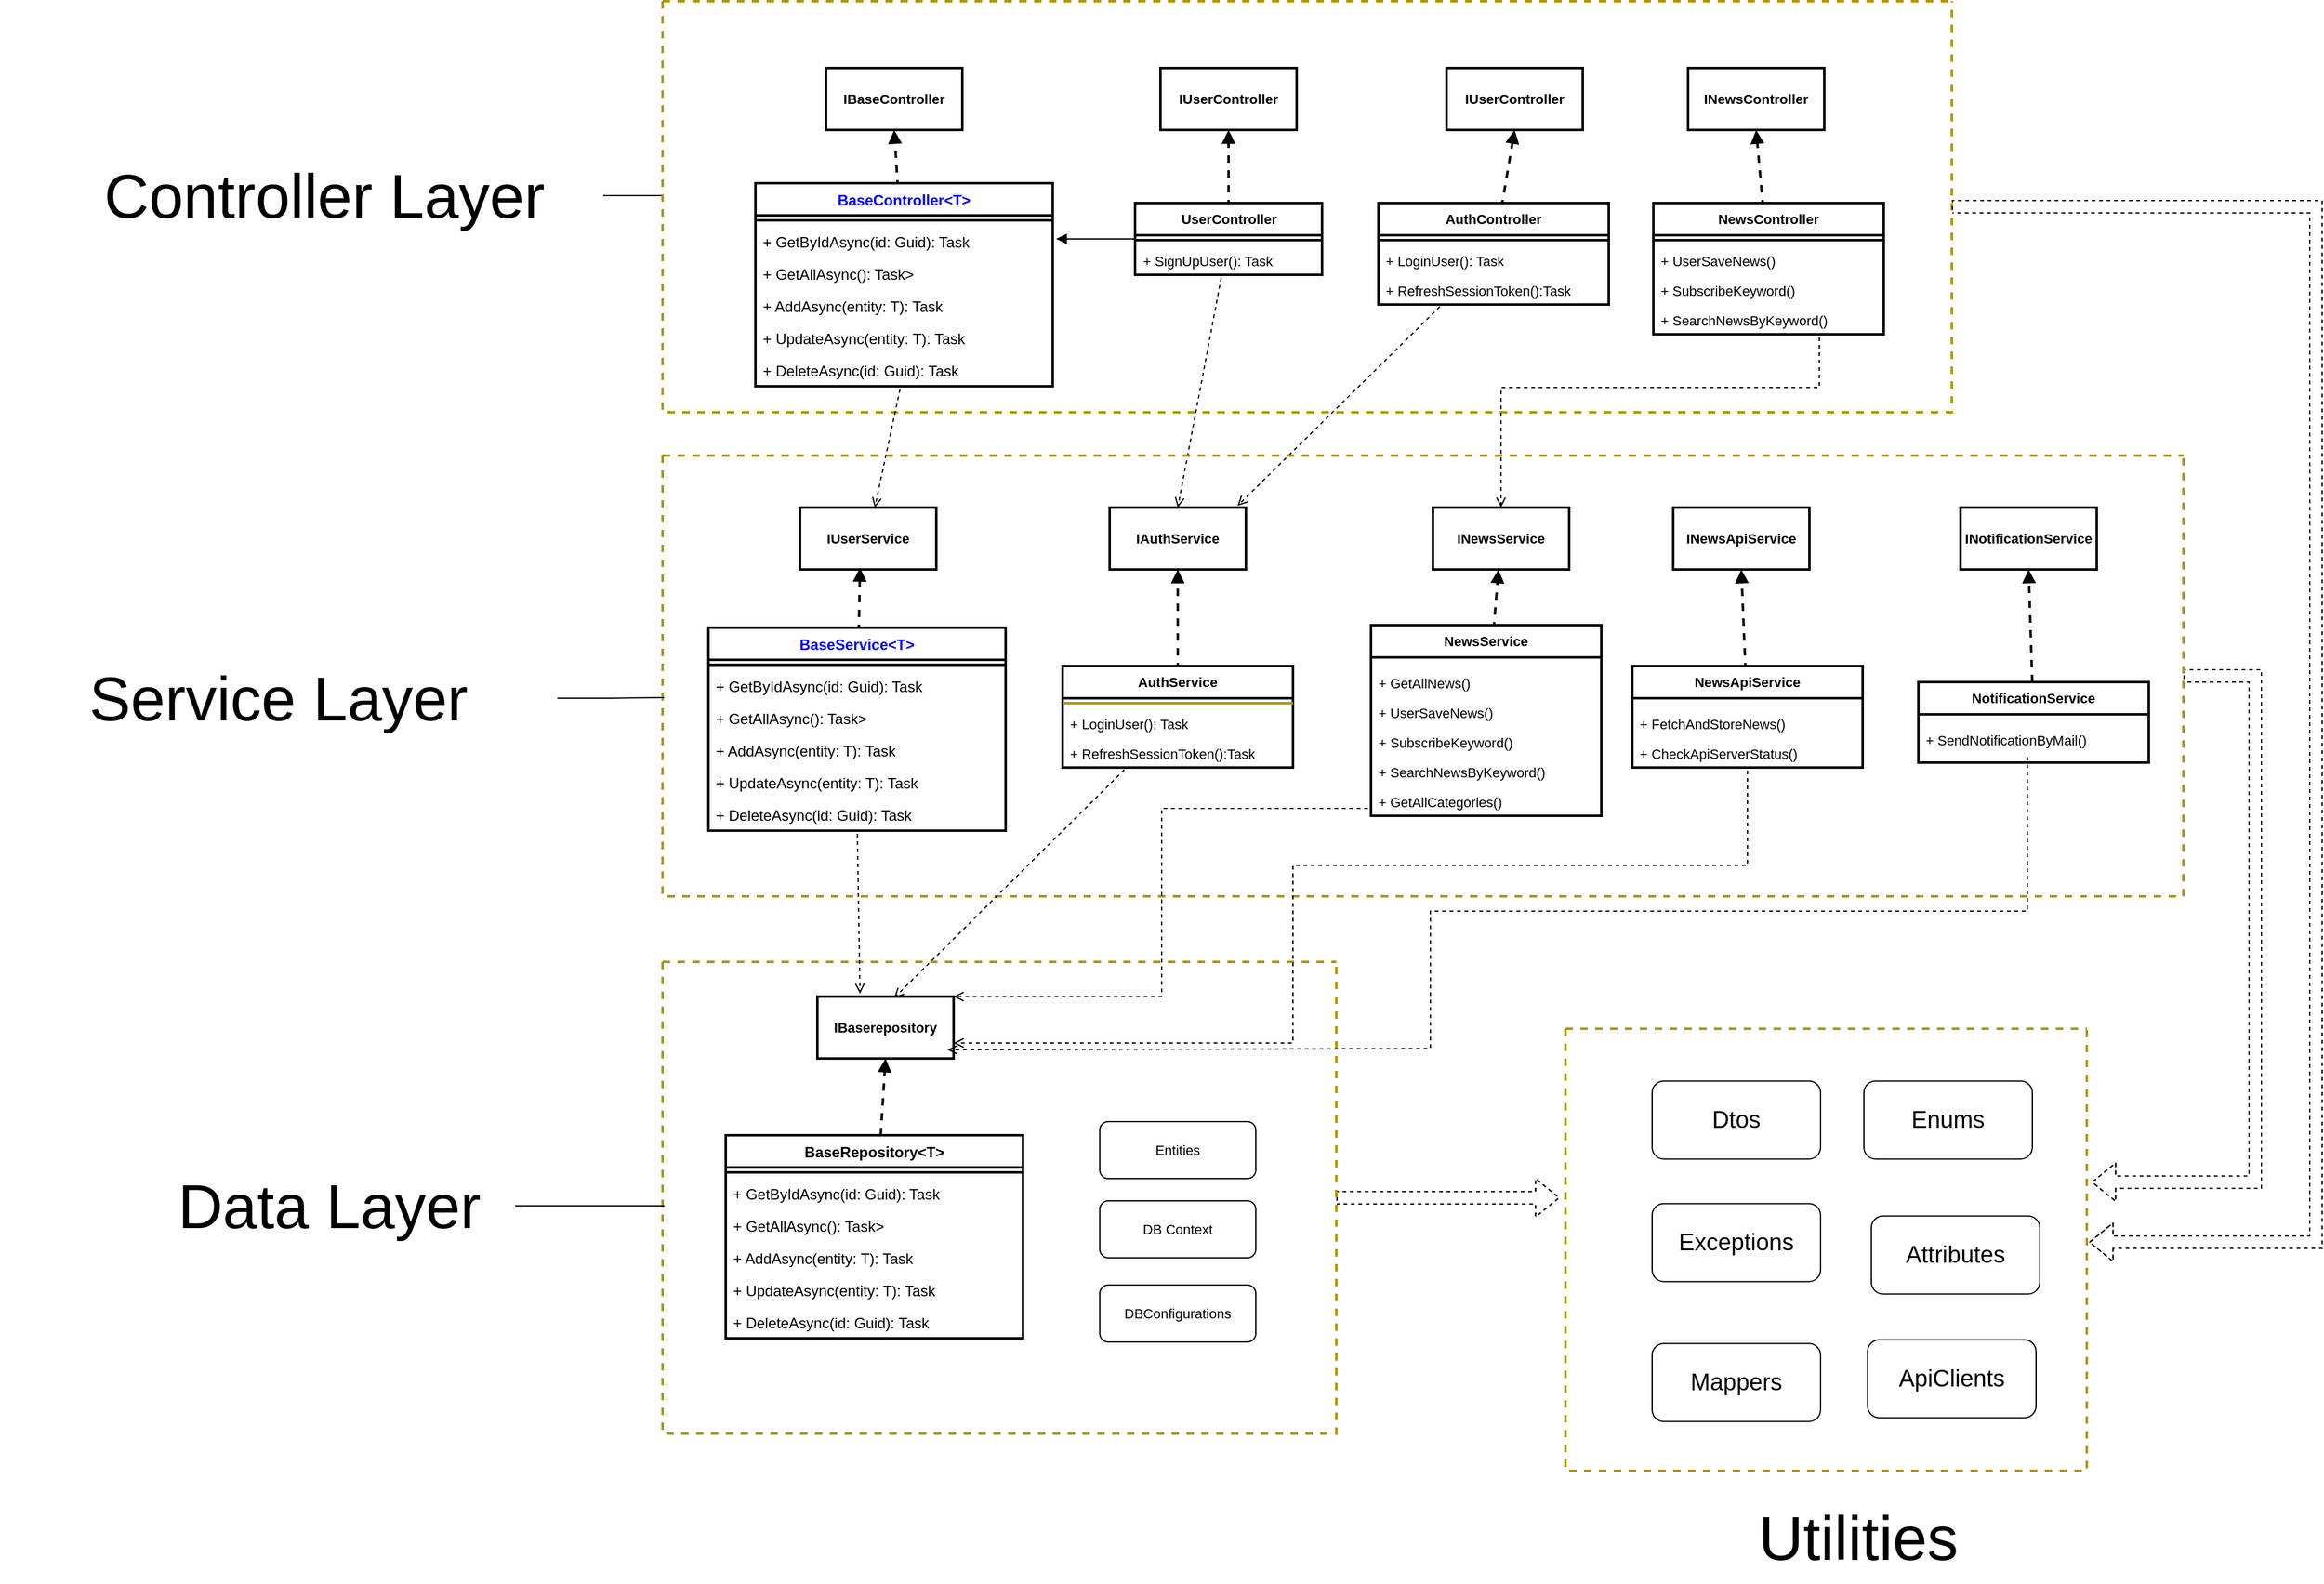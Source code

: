 <mxfile version="27.1.5">
  <diagram name="ServerApp" id="xy9CtjaC4l5nFIqmC0ml">
    <mxGraphModel grid="0" page="0" gridSize="10" guides="1" tooltips="1" connect="1" arrows="1" fold="1" pageScale="1" pageWidth="850" pageHeight="1100" math="0" shadow="0">
      <root>
        <mxCell id="0" />
        <mxCell id="1" parent="0" />
        <mxCell id="1JiZ3cKDBapG8cPK8Oft-99" value="Data Layer" style="text;html=1;align=center;verticalAlign=middle;whiteSpace=wrap;rounded=0;fontFamily=Helvetica;fontSize=50;fontColor=light-dark(default, #007cf0);labelBackgroundColor=default;strokeWidth=2;" vertex="1" parent="1">
          <mxGeometry x="-697" y="593" width="300" height="188" as="geometry" />
        </mxCell>
        <mxCell id="1JiZ3cKDBapG8cPK8Oft-101" value="Service Layer" style="text;html=1;align=center;verticalAlign=middle;whiteSpace=wrap;rounded=0;fontFamily=Helvetica;fontSize=50;fontColor=light-dark(default, #007cf0);labelBackgroundColor=default;strokeWidth=2;" vertex="1" parent="1">
          <mxGeometry x="-813" y="127" width="450" height="300" as="geometry" />
        </mxCell>
        <mxCell id="1JiZ3cKDBapG8cPK8Oft-283" style="edgeStyle=orthogonalEdgeStyle;shape=connector;rounded=0;orthogonalLoop=1;jettySize=auto;html=1;strokeColor=default;align=center;verticalAlign=middle;fontFamily=Helvetica;fontSize=11;fontColor=default;labelBackgroundColor=default;endArrow=none;endFill=0;startFill=0;" edge="1" parent="1" source="1JiZ3cKDBapG8cPK8Oft-102" target="1JiZ3cKDBapG8cPK8Oft-165">
          <mxGeometry relative="1" as="geometry">
            <Array as="points">
              <mxPoint x="-288" y="-129" />
              <mxPoint x="-288" y="-129" />
            </Array>
          </mxGeometry>
        </mxCell>
        <mxCell id="1JiZ3cKDBapG8cPK8Oft-102" value="Controller Layer" style="text;html=1;align=center;verticalAlign=middle;whiteSpace=wrap;rounded=0;fontFamily=Helvetica;fontSize=50;fontColor=light-dark(default, #007cf0);labelBackgroundColor=default;strokeWidth=2;" vertex="1" parent="1">
          <mxGeometry x="-776" y="-279" width="450" height="300" as="geometry" />
        </mxCell>
        <mxCell id="1JiZ3cKDBapG8cPK8Oft-308" style="edgeStyle=orthogonalEdgeStyle;rounded=0;orthogonalLoop=1;jettySize=auto;html=1;dashed=1;strokeColor=default;align=center;verticalAlign=middle;fontFamily=Helvetica;fontSize=11;fontColor=default;labelBackgroundColor=default;endArrow=open;endFill=0;flowAnimation=1;shape=flexArrow;" edge="1" parent="1" source="1JiZ3cKDBapG8cPK8Oft-164">
          <mxGeometry relative="1" as="geometry">
            <mxPoint x="446.375" y="680.5" as="targetPoint" />
          </mxGeometry>
        </mxCell>
        <mxCell id="1JiZ3cKDBapG8cPK8Oft-164" value="" style="swimlane;startSize=0;fontFamily=Helvetica;fontSize=11;labelBackgroundColor=default;strokeWidth=2;dashed=1;fillColor=#e3c800;strokeColor=#B09500;fontColor=#000000;" vertex="1" parent="1">
          <mxGeometry x="-278" y="490" width="544" height="381" as="geometry" />
        </mxCell>
        <mxCell id="1JiZ3cKDBapG8cPK8Oft-160" value="&lt;span style=&quot;font-weight: 700;&quot;&gt;IBaserepository&lt;/span&gt;" style="html=1;whiteSpace=wrap;fontFamily=Helvetica;fontSize=11;fontColor=default;labelBackgroundColor=default;strokeWidth=2;" vertex="1" parent="1JiZ3cKDBapG8cPK8Oft-164">
          <mxGeometry x="125" y="28" width="110" height="50" as="geometry" />
        </mxCell>
        <mxCell id="1JiZ3cKDBapG8cPK8Oft-114" value="BaseRepository&amp;lt;T&amp;gt;" style="swimlane;fontStyle=1;align=center;verticalAlign=top;childLayout=stackLayout;horizontal=1;startSize=26;horizontalStack=0;resizeParent=1;resizeParentMax=0;resizeLast=0;collapsible=1;marginBottom=0;whiteSpace=wrap;html=1;strokeWidth=2;" vertex="1" parent="1JiZ3cKDBapG8cPK8Oft-164">
          <mxGeometry x="51" y="140" width="240" height="164" as="geometry" />
        </mxCell>
        <mxCell id="1JiZ3cKDBapG8cPK8Oft-115" style="line;strokeWidth=2;fillColor=none;" vertex="1" parent="1JiZ3cKDBapG8cPK8Oft-114">
          <mxGeometry y="26" width="240" height="8" as="geometry" />
        </mxCell>
        <mxCell id="1JiZ3cKDBapG8cPK8Oft-116" value="+ GetByIdAsync(id: Guid): Task&lt;T&gt;" style="text;strokeColor=none;fillColor=none;align=left;verticalAlign=top;spacingLeft=4;whiteSpace=wrap;html=1;strokeWidth=2;" vertex="1" parent="1JiZ3cKDBapG8cPK8Oft-114">
          <mxGeometry y="34" width="240" height="26" as="geometry" />
        </mxCell>
        <mxCell id="1JiZ3cKDBapG8cPK8Oft-117" value="+ GetAllAsync(): Task&lt;IEnumerable&lt;T&gt;&gt;" style="text;strokeColor=none;fillColor=none;align=left;verticalAlign=top;spacingLeft=4;whiteSpace=wrap;html=1;strokeWidth=2;" vertex="1" parent="1JiZ3cKDBapG8cPK8Oft-114">
          <mxGeometry y="60" width="240" height="26" as="geometry" />
        </mxCell>
        <mxCell id="1JiZ3cKDBapG8cPK8Oft-118" value="+ AddAsync(entity: T): Task" style="text;strokeColor=none;fillColor=none;align=left;verticalAlign=top;spacingLeft=4;whiteSpace=wrap;html=1;strokeWidth=2;" vertex="1" parent="1JiZ3cKDBapG8cPK8Oft-114">
          <mxGeometry y="86" width="240" height="26" as="geometry" />
        </mxCell>
        <mxCell id="1JiZ3cKDBapG8cPK8Oft-119" value="+ UpdateAsync(entity: T): Task" style="text;strokeColor=none;fillColor=none;align=left;verticalAlign=top;spacingLeft=4;whiteSpace=wrap;html=1;strokeWidth=2;" vertex="1" parent="1JiZ3cKDBapG8cPK8Oft-114">
          <mxGeometry y="112" width="240" height="26" as="geometry" />
        </mxCell>
        <mxCell id="1JiZ3cKDBapG8cPK8Oft-120" value="+ DeleteAsync(id: Guid): Task" style="text;strokeColor=none;fillColor=none;align=left;verticalAlign=top;spacingLeft=4;whiteSpace=wrap;html=1;strokeWidth=2;" vertex="1" parent="1JiZ3cKDBapG8cPK8Oft-114">
          <mxGeometry y="138" width="240" height="26" as="geometry" />
        </mxCell>
        <mxCell id="1JiZ3cKDBapG8cPK8Oft-121" style="endArrow=block;endFill=1;dashed=1;html=1;strokeWidth=2;entryX=0.5;entryY=1;entryDx=0;entryDy=0;" edge="1" parent="1JiZ3cKDBapG8cPK8Oft-164" source="1JiZ3cKDBapG8cPK8Oft-114" target="1JiZ3cKDBapG8cPK8Oft-160">
          <mxGeometry relative="1" as="geometry">
            <mxPoint x="147.124" y="525" as="targetPoint" />
          </mxGeometry>
        </mxCell>
        <mxCell id="1JiZ3cKDBapG8cPK8Oft-314" value="Entities" style="rounded=1;whiteSpace=wrap;html=1;fontFamily=Helvetica;fontSize=11;fontColor=default;labelBackgroundColor=default;" vertex="1" parent="1JiZ3cKDBapG8cPK8Oft-164">
          <mxGeometry x="353" y="129" width="126" height="46" as="geometry" />
        </mxCell>
        <mxCell id="1JiZ3cKDBapG8cPK8Oft-315" value="DB Context" style="rounded=1;whiteSpace=wrap;html=1;fontFamily=Helvetica;fontSize=11;fontColor=default;labelBackgroundColor=default;" vertex="1" parent="1JiZ3cKDBapG8cPK8Oft-164">
          <mxGeometry x="353" y="193" width="126" height="46" as="geometry" />
        </mxCell>
        <mxCell id="1JiZ3cKDBapG8cPK8Oft-316" value="DBConfigurations" style="rounded=1;whiteSpace=wrap;html=1;fontFamily=Helvetica;fontSize=11;fontColor=default;labelBackgroundColor=default;" vertex="1" parent="1JiZ3cKDBapG8cPK8Oft-164">
          <mxGeometry x="353" y="261" width="126" height="46" as="geometry" />
        </mxCell>
        <mxCell id="1JiZ3cKDBapG8cPK8Oft-165" value="" style="swimlane;startSize=0;fontFamily=Helvetica;fontSize=11;labelBackgroundColor=default;strokeWidth=2;dashed=1;container=0;fillColor=#e3c800;strokeColor=#B09500;fontColor=#000000;" vertex="1" parent="1">
          <mxGeometry x="-278" y="-286" width="1041" height="332" as="geometry" />
        </mxCell>
        <mxCell id="1JiZ3cKDBapG8cPK8Oft-307" style="edgeStyle=orthogonalEdgeStyle;shape=connector;rounded=0;orthogonalLoop=1;jettySize=auto;html=1;strokeColor=default;align=center;verticalAlign=middle;fontFamily=Helvetica;fontSize=11;fontColor=default;labelBackgroundColor=default;endArrow=block;endFill=1;" edge="1" parent="1JiZ3cKDBapG8cPK8Oft-165" source="1JiZ3cKDBapG8cPK8Oft-147">
          <mxGeometry relative="1" as="geometry">
            <mxPoint x="317.833" y="192" as="targetPoint" />
          </mxGeometry>
        </mxCell>
        <mxCell id="1JiZ3cKDBapG8cPK8Oft-147" value="UserController" style="swimlane;fontStyle=1;align=center;verticalAlign=top;childLayout=stackLayout;horizontal=1;startSize=26;horizontalStack=0;resizeParent=1;resizeParentMax=0;resizeLast=0;collapsible=1;marginBottom=0;whiteSpace=wrap;html=1;fontFamily=Helvetica;fontSize=11;fontColor=default;labelBackgroundColor=default;strokeWidth=2;" vertex="1" parent="1JiZ3cKDBapG8cPK8Oft-165">
          <mxGeometry x="381.5" y="163" width="151" height="58" as="geometry" />
        </mxCell>
        <mxCell id="1JiZ3cKDBapG8cPK8Oft-149" value="" style="line;strokeWidth=2;fillColor=none;align=left;verticalAlign=middle;spacingTop=-1;spacingLeft=3;spacingRight=3;rotatable=0;labelPosition=right;points=[];portConstraint=eastwest;strokeColor=inherit;fontFamily=Helvetica;fontSize=11;fontColor=default;labelBackgroundColor=default;" vertex="1" parent="1JiZ3cKDBapG8cPK8Oft-147">
          <mxGeometry y="26" width="151" height="8" as="geometry" />
        </mxCell>
        <mxCell id="1JiZ3cKDBapG8cPK8Oft-150" value="+ SignUpUser(): Task" style="text;strokeColor=none;fillColor=none;align=left;verticalAlign=top;spacingLeft=4;spacingRight=4;overflow=hidden;rotatable=0;points=[[0,0.5],[1,0.5]];portConstraint=eastwest;whiteSpace=wrap;html=1;fontFamily=Helvetica;fontSize=11;fontColor=default;labelBackgroundColor=default;strokeWidth=2;" vertex="1" parent="1JiZ3cKDBapG8cPK8Oft-147">
          <mxGeometry y="34" width="151" height="24" as="geometry" />
        </mxCell>
        <mxCell id="1JiZ3cKDBapG8cPK8Oft-176" value="AuthController" style="swimlane;fontStyle=1;align=center;verticalAlign=top;childLayout=stackLayout;horizontal=1;startSize=26;horizontalStack=0;resizeParent=1;resizeParentMax=0;resizeLast=0;collapsible=1;marginBottom=0;whiteSpace=wrap;html=1;fontFamily=Helvetica;fontSize=11;fontColor=default;labelBackgroundColor=default;strokeWidth=2;" vertex="1" parent="1JiZ3cKDBapG8cPK8Oft-165">
          <mxGeometry x="578" y="163" width="186" height="82" as="geometry" />
        </mxCell>
        <mxCell id="1JiZ3cKDBapG8cPK8Oft-177" value="" style="line;strokeWidth=2;fillColor=none;align=left;verticalAlign=middle;spacingTop=-1;spacingLeft=3;spacingRight=3;rotatable=0;labelPosition=right;points=[];portConstraint=eastwest;strokeColor=inherit;fontFamily=Helvetica;fontSize=11;fontColor=default;labelBackgroundColor=default;" vertex="1" parent="1JiZ3cKDBapG8cPK8Oft-176">
          <mxGeometry y="26" width="186" height="8" as="geometry" />
        </mxCell>
        <mxCell id="1JiZ3cKDBapG8cPK8Oft-178" value="+ LoginUser(): Task" style="text;strokeColor=none;fillColor=none;align=left;verticalAlign=top;spacingLeft=4;spacingRight=4;overflow=hidden;rotatable=0;points=[[0,0.5],[1,0.5]];portConstraint=eastwest;whiteSpace=wrap;html=1;fontFamily=Helvetica;fontSize=11;fontColor=default;labelBackgroundColor=default;strokeWidth=2;" vertex="1" parent="1JiZ3cKDBapG8cPK8Oft-176">
          <mxGeometry y="34" width="186" height="24" as="geometry" />
        </mxCell>
        <mxCell id="1JiZ3cKDBapG8cPK8Oft-180" value="+ RefreshSessionToken():Task" style="text;strokeColor=none;fillColor=none;align=left;verticalAlign=top;spacingLeft=4;spacingRight=4;overflow=hidden;rotatable=0;points=[[0,0.5],[1,0.5]];portConstraint=eastwest;whiteSpace=wrap;html=1;fontFamily=Helvetica;fontSize=11;fontColor=default;labelBackgroundColor=default;strokeWidth=2;" vertex="1" parent="1JiZ3cKDBapG8cPK8Oft-176">
          <mxGeometry y="58" width="186" height="24" as="geometry" />
        </mxCell>
        <mxCell id="1JiZ3cKDBapG8cPK8Oft-192" value="NewsController" style="swimlane;fontStyle=1;align=center;verticalAlign=top;childLayout=stackLayout;horizontal=1;startSize=26;horizontalStack=0;resizeParent=1;resizeParentMax=0;resizeLast=0;collapsible=1;marginBottom=0;whiteSpace=wrap;html=1;fontFamily=Helvetica;fontSize=11;fontColor=default;labelBackgroundColor=default;strokeWidth=2;" vertex="1" parent="1JiZ3cKDBapG8cPK8Oft-165">
          <mxGeometry x="800" y="163" width="186" height="106" as="geometry" />
        </mxCell>
        <mxCell id="1JiZ3cKDBapG8cPK8Oft-193" value="" style="line;strokeWidth=2;fillColor=none;align=left;verticalAlign=middle;spacingTop=-1;spacingLeft=3;spacingRight=3;rotatable=0;labelPosition=right;points=[];portConstraint=eastwest;strokeColor=inherit;fontFamily=Helvetica;fontSize=11;fontColor=default;labelBackgroundColor=default;" vertex="1" parent="1JiZ3cKDBapG8cPK8Oft-192">
          <mxGeometry y="26" width="186" height="8" as="geometry" />
        </mxCell>
        <mxCell id="1JiZ3cKDBapG8cPK8Oft-195" value="+ UserSaveNews()" style="text;strokeColor=none;fillColor=none;align=left;verticalAlign=top;spacingLeft=4;spacingRight=4;overflow=hidden;rotatable=0;points=[[0,0.5],[1,0.5]];portConstraint=eastwest;whiteSpace=wrap;html=1;fontFamily=Helvetica;fontSize=11;fontColor=default;labelBackgroundColor=default;strokeWidth=2;" vertex="1" parent="1JiZ3cKDBapG8cPK8Oft-192">
          <mxGeometry y="34" width="186" height="24" as="geometry" />
        </mxCell>
        <mxCell id="1JiZ3cKDBapG8cPK8Oft-198" value="+ SubscribeKeyword()" style="text;strokeColor=none;fillColor=none;align=left;verticalAlign=top;spacingLeft=4;spacingRight=4;overflow=hidden;rotatable=0;points=[[0,0.5],[1,0.5]];portConstraint=eastwest;whiteSpace=wrap;html=1;fontFamily=Helvetica;fontSize=11;fontColor=default;labelBackgroundColor=default;strokeWidth=2;" vertex="1" parent="1JiZ3cKDBapG8cPK8Oft-192">
          <mxGeometry y="58" width="186" height="24" as="geometry" />
        </mxCell>
        <mxCell id="1JiZ3cKDBapG8cPK8Oft-206" value="+ SearchNewsByKeyword()" style="text;strokeColor=none;fillColor=none;align=left;verticalAlign=top;spacingLeft=4;spacingRight=4;overflow=hidden;rotatable=0;points=[[0,0.5],[1,0.5]];portConstraint=eastwest;whiteSpace=wrap;html=1;fontFamily=Helvetica;fontSize=11;fontColor=default;labelBackgroundColor=default;strokeWidth=2;" vertex="1" parent="1JiZ3cKDBapG8cPK8Oft-192">
          <mxGeometry y="82" width="186" height="24" as="geometry" />
        </mxCell>
        <mxCell id="1JiZ3cKDBapG8cPK8Oft-293" style="shape=connector;rounded=0;orthogonalLoop=1;jettySize=auto;html=1;entryX=0.938;entryY=-0.028;entryDx=0;entryDy=0;dashed=1;strokeColor=default;align=center;verticalAlign=middle;fontFamily=Helvetica;fontSize=11;fontColor=default;labelBackgroundColor=default;endArrow=open;endFill=0;entryPerimeter=0;jumpStyle=arc;flowAnimation=1;" edge="1" parent="1" source="1JiZ3cKDBapG8cPK8Oft-176" target="1JiZ3cKDBapG8cPK8Oft-235">
          <mxGeometry relative="1" as="geometry" />
        </mxCell>
        <mxCell id="1JiZ3cKDBapG8cPK8Oft-305" style="edgeStyle=none;shape=connector;rounded=1;orthogonalLoop=1;jettySize=auto;html=1;entryX=0.5;entryY=1;entryDx=0;entryDy=0;dashed=1;strokeColor=default;strokeWidth=2;align=center;verticalAlign=middle;fontFamily=Helvetica;fontSize=11;fontColor=default;labelBackgroundColor=default;endArrow=block;endFill=1;flowAnimation=1;" edge="1" parent="1" source="1JiZ3cKDBapG8cPK8Oft-176" target="1JiZ3cKDBapG8cPK8Oft-179">
          <mxGeometry relative="1" as="geometry" />
        </mxCell>
        <mxCell id="1JiZ3cKDBapG8cPK8Oft-295" style="edgeStyle=orthogonalEdgeStyle;shape=connector;rounded=0;orthogonalLoop=1;jettySize=auto;html=1;entryX=0.5;entryY=0;entryDx=0;entryDy=0;dashed=1;strokeColor=default;align=center;verticalAlign=middle;fontFamily=Helvetica;fontSize=11;fontColor=default;labelBackgroundColor=default;endArrow=open;endFill=0;jumpStyle=arc;flowAnimation=1;" edge="1" parent="1" source="1JiZ3cKDBapG8cPK8Oft-192" target="1JiZ3cKDBapG8cPK8Oft-225">
          <mxGeometry relative="1" as="geometry">
            <Array as="points">
              <mxPoint x="656" y="26" />
              <mxPoint x="399" y="26" />
            </Array>
          </mxGeometry>
        </mxCell>
        <mxCell id="1JiZ3cKDBapG8cPK8Oft-306" style="edgeStyle=none;shape=connector;rounded=1;orthogonalLoop=1;jettySize=auto;html=1;entryX=0.5;entryY=1;entryDx=0;entryDy=0;dashed=1;strokeColor=default;strokeWidth=2;align=center;verticalAlign=middle;fontFamily=Helvetica;fontSize=11;fontColor=default;labelBackgroundColor=default;endArrow=block;endFill=1;flowAnimation=1;" edge="1" parent="1" source="1JiZ3cKDBapG8cPK8Oft-192" target="1JiZ3cKDBapG8cPK8Oft-196">
          <mxGeometry relative="1" as="geometry" />
        </mxCell>
        <mxCell id="1JiZ3cKDBapG8cPK8Oft-158" value="&lt;span style=&quot;font-weight: 700;&quot;&gt;IBaseController&lt;/span&gt;" style="html=1;whiteSpace=wrap;fontFamily=Helvetica;fontSize=11;fontColor=default;labelBackgroundColor=default;strokeWidth=2;" vertex="1" parent="1">
          <mxGeometry x="-146" y="-232" width="110" height="50" as="geometry" />
        </mxCell>
        <mxCell id="1JiZ3cKDBapG8cPK8Oft-125" value="" style="group;strokeWidth=2;" connectable="0" vertex="1" parent="1">
          <mxGeometry x="-203" y="-139" width="240" height="164" as="geometry" />
        </mxCell>
        <mxCell id="1JiZ3cKDBapG8cPK8Oft-78" value="BaseController&amp;lt;T&amp;gt;&lt;div&gt;&lt;br&gt;&lt;/div&gt;" style="swimlane;fontStyle=1;fontColor=#0000FF;align=center;verticalAlign=top;childLayout=stackLayout;horizontal=1;startSize=26;horizontalStack=0;resizeParent=1;resizeParentMax=0;resizeLast=0;collapsible=1;marginBottom=0;whiteSpace=wrap;html=1;container=0;strokeWidth=2;" vertex="1" parent="1JiZ3cKDBapG8cPK8Oft-125">
          <mxGeometry width="240" height="164" as="geometry" />
        </mxCell>
        <mxCell id="1JiZ3cKDBapG8cPK8Oft-79" style="line;strokeWidth=2;fillColor=none;" vertex="1" parent="1JiZ3cKDBapG8cPK8Oft-125">
          <mxGeometry y="26" width="240" height="8" as="geometry" />
        </mxCell>
        <mxCell id="1JiZ3cKDBapG8cPK8Oft-80" value="+ GetByIdAsync(id: Guid): Task&lt;T&gt;" style="text;strokeColor=none;fillColor=none;align=left;verticalAlign=top;spacingLeft=4;whiteSpace=wrap;html=1;strokeWidth=2;" vertex="1" parent="1JiZ3cKDBapG8cPK8Oft-125">
          <mxGeometry y="34" width="240" height="26" as="geometry" />
        </mxCell>
        <mxCell id="1JiZ3cKDBapG8cPK8Oft-81" value="+ GetAllAsync(): Task&lt;IEnumerable&lt;T&gt;&gt;" style="text;strokeColor=none;fillColor=none;align=left;verticalAlign=top;spacingLeft=4;whiteSpace=wrap;html=1;strokeWidth=2;" vertex="1" parent="1JiZ3cKDBapG8cPK8Oft-125">
          <mxGeometry y="60" width="240" height="26" as="geometry" />
        </mxCell>
        <mxCell id="1JiZ3cKDBapG8cPK8Oft-82" value="+ AddAsync(entity: T): Task" style="text;strokeColor=none;fillColor=none;align=left;verticalAlign=top;spacingLeft=4;whiteSpace=wrap;html=1;strokeWidth=2;" vertex="1" parent="1JiZ3cKDBapG8cPK8Oft-125">
          <mxGeometry y="86" width="240" height="26" as="geometry" />
        </mxCell>
        <mxCell id="1JiZ3cKDBapG8cPK8Oft-83" value="+ UpdateAsync(entity: T): Task" style="text;strokeColor=none;fillColor=none;align=left;verticalAlign=top;spacingLeft=4;whiteSpace=wrap;html=1;strokeWidth=2;" vertex="1" parent="1JiZ3cKDBapG8cPK8Oft-125">
          <mxGeometry y="112" width="240" height="26" as="geometry" />
        </mxCell>
        <mxCell id="1JiZ3cKDBapG8cPK8Oft-84" value="+ DeleteAsync(id: Guid): Task" style="text;strokeColor=none;fillColor=none;align=left;verticalAlign=top;spacingLeft=4;whiteSpace=wrap;html=1;strokeWidth=2;" vertex="1" parent="1JiZ3cKDBapG8cPK8Oft-125">
          <mxGeometry y="138" width="240" height="26" as="geometry" />
        </mxCell>
        <mxCell id="1JiZ3cKDBapG8cPK8Oft-292" style="shape=connector;rounded=0;orthogonalLoop=1;jettySize=auto;html=1;entryX=0.5;entryY=0;entryDx=0;entryDy=0;dashed=1;strokeColor=default;align=center;verticalAlign=middle;fontFamily=Helvetica;fontSize=11;fontColor=default;labelBackgroundColor=default;endArrow=open;endFill=0;jumpStyle=arc;flowAnimation=1;" edge="1" parent="1" source="1JiZ3cKDBapG8cPK8Oft-147" target="1JiZ3cKDBapG8cPK8Oft-235">
          <mxGeometry relative="1" as="geometry" />
        </mxCell>
        <mxCell id="1JiZ3cKDBapG8cPK8Oft-304" style="edgeStyle=none;shape=connector;rounded=1;orthogonalLoop=1;jettySize=auto;html=1;dashed=1;strokeColor=default;strokeWidth=2;align=center;verticalAlign=middle;fontFamily=Helvetica;fontSize=11;fontColor=default;labelBackgroundColor=default;endArrow=block;endFill=1;flowAnimation=1;" edge="1" parent="1" source="1JiZ3cKDBapG8cPK8Oft-147" target="1JiZ3cKDBapG8cPK8Oft-157">
          <mxGeometry relative="1" as="geometry" />
        </mxCell>
        <mxCell id="1JiZ3cKDBapG8cPK8Oft-157" value="&lt;span style=&quot;font-weight: 700;&quot;&gt;IUserController&lt;/span&gt;" style="html=1;whiteSpace=wrap;fontFamily=Helvetica;fontSize=11;fontColor=default;labelBackgroundColor=default;strokeWidth=2;" vertex="1" parent="1">
          <mxGeometry x="124" y="-232" width="110" height="50" as="geometry" />
        </mxCell>
        <mxCell id="1JiZ3cKDBapG8cPK8Oft-179" value="&lt;span style=&quot;font-weight: 700;&quot;&gt;IUserController&lt;/span&gt;" style="html=1;whiteSpace=wrap;fontFamily=Helvetica;fontSize=11;fontColor=default;labelBackgroundColor=default;strokeWidth=2;" vertex="1" parent="1">
          <mxGeometry x="355" y="-232" width="110" height="50" as="geometry" />
        </mxCell>
        <mxCell id="1JiZ3cKDBapG8cPK8Oft-196" value="&lt;span style=&quot;font-weight: 700;&quot;&gt;INewsController&lt;/span&gt;" style="html=1;whiteSpace=wrap;fontFamily=Helvetica;fontSize=11;fontColor=default;labelBackgroundColor=default;strokeWidth=2;" vertex="1" parent="1">
          <mxGeometry x="550" y="-232" width="110" height="50" as="geometry" />
        </mxCell>
        <mxCell id="1JiZ3cKDBapG8cPK8Oft-62" value="BaseService&amp;lt;T&amp;gt;&lt;div&gt;&lt;br&gt;&lt;/div&gt;" style="swimlane;fontStyle=1;fontColor=#0000FF;align=center;verticalAlign=top;childLayout=stackLayout;horizontal=1;startSize=26;horizontalStack=0;resizeParent=1;resizeParentMax=0;resizeLast=0;collapsible=1;marginBottom=0;whiteSpace=wrap;html=1;strokeWidth=2;container=0;" vertex="1" parent="1">
          <mxGeometry x="-241" y="220" width="240" height="164" as="geometry" />
        </mxCell>
        <mxCell id="1JiZ3cKDBapG8cPK8Oft-310" style="edgeStyle=orthogonalEdgeStyle;shape=flexArrow;rounded=0;orthogonalLoop=1;jettySize=auto;html=1;dashed=1;strokeColor=default;align=center;verticalAlign=middle;fontFamily=Helvetica;fontSize=11;fontColor=default;labelBackgroundColor=default;endArrow=open;endFill=0;entryX=1.009;entryY=0.347;entryDx=0;entryDy=0;entryPerimeter=0;jumpStyle=arc;flowAnimation=1;" edge="1" parent="1" source="1JiZ3cKDBapG8cPK8Oft-163" target="1JiZ3cKDBapG8cPK8Oft-166">
          <mxGeometry relative="1" as="geometry">
            <mxPoint x="1061" y="658" as="targetPoint" />
            <Array as="points">
              <mxPoint x="1008" y="259" />
              <mxPoint x="1008" y="668" />
            </Array>
          </mxGeometry>
        </mxCell>
        <mxCell id="1JiZ3cKDBapG8cPK8Oft-163" value="" style="swimlane;startSize=0;fontFamily=Helvetica;fontSize=11;labelBackgroundColor=default;strokeWidth=2;container=0;dashed=1;fillColor=#e3c800;strokeColor=#B09500;fontColor=#000000;" vertex="1" parent="1">
          <mxGeometry x="-278" y="81" width="1228" height="356" as="geometry" />
        </mxCell>
        <mxCell id="1JiZ3cKDBapG8cPK8Oft-299" style="edgeStyle=none;shape=connector;rounded=1;orthogonalLoop=1;jettySize=auto;html=1;entryX=0.5;entryY=1;entryDx=0;entryDy=0;dashed=1;strokeColor=default;strokeWidth=2;align=center;verticalAlign=middle;fontFamily=Helvetica;fontSize=11;fontColor=default;labelBackgroundColor=default;endArrow=block;endFill=1;flowAnimation=1;" edge="1" parent="1JiZ3cKDBapG8cPK8Oft-163" source="1JiZ3cKDBapG8cPK8Oft-231" target="1JiZ3cKDBapG8cPK8Oft-235">
          <mxGeometry relative="1" as="geometry" />
        </mxCell>
        <mxCell id="1JiZ3cKDBapG8cPK8Oft-231" value="AuthService" style="swimlane;fontStyle=1;align=center;verticalAlign=top;childLayout=stackLayout;horizontal=1;startSize=26;horizontalStack=0;resizeParent=1;resizeParentMax=0;resizeLast=0;collapsible=1;marginBottom=0;whiteSpace=wrap;html=1;fontFamily=Helvetica;fontSize=11;fontColor=default;labelBackgroundColor=default;strokeWidth=2;container=0;" vertex="1" parent="1JiZ3cKDBapG8cPK8Oft-163">
          <mxGeometry x="323" y="170" width="186" height="82" as="geometry" />
        </mxCell>
        <mxCell id="1JiZ3cKDBapG8cPK8Oft-235" value="&lt;span style=&quot;font-weight: 700;&quot;&gt;IAuthService&lt;/span&gt;" style="html=1;whiteSpace=wrap;fontFamily=Helvetica;fontSize=11;fontColor=default;labelBackgroundColor=default;strokeWidth=2;container=0;" vertex="1" parent="1JiZ3cKDBapG8cPK8Oft-163">
          <mxGeometry x="361" y="42" width="110" height="50" as="geometry" />
        </mxCell>
        <mxCell id="1JiZ3cKDBapG8cPK8Oft-232" value="" style="line;strokeWidth=2;fillColor=none;align=left;verticalAlign=middle;spacingTop=-1;spacingLeft=3;spacingRight=3;rotatable=0;labelPosition=right;points=[];portConstraint=eastwest;strokeColor=inherit;fontFamily=Helvetica;fontSize=11;fontColor=default;labelBackgroundColor=default;container=0;" vertex="1" parent="1JiZ3cKDBapG8cPK8Oft-163">
          <mxGeometry x="323" y="196" width="186" height="8" as="geometry" />
        </mxCell>
        <mxCell id="1JiZ3cKDBapG8cPK8Oft-233" value="+ LoginUser(): Task" style="text;strokeColor=none;fillColor=none;align=left;verticalAlign=top;spacingLeft=4;spacingRight=4;overflow=hidden;rotatable=0;points=[[0,0.5],[1,0.5]];portConstraint=eastwest;whiteSpace=wrap;html=1;fontFamily=Helvetica;fontSize=11;fontColor=default;labelBackgroundColor=default;strokeWidth=2;container=0;" vertex="1" parent="1JiZ3cKDBapG8cPK8Oft-163">
          <mxGeometry x="323" y="204" width="186" height="24" as="geometry" />
        </mxCell>
        <mxCell id="1JiZ3cKDBapG8cPK8Oft-234" value="+ RefreshSessionToken():Task" style="text;strokeColor=none;fillColor=none;align=left;verticalAlign=top;spacingLeft=4;spacingRight=4;overflow=hidden;rotatable=0;points=[[0,0.5],[1,0.5]];portConstraint=eastwest;whiteSpace=wrap;html=1;fontFamily=Helvetica;fontSize=11;fontColor=default;labelBackgroundColor=default;strokeWidth=2;container=0;" vertex="1" parent="1JiZ3cKDBapG8cPK8Oft-163">
          <mxGeometry x="323" y="228" width="186" height="24" as="geometry" />
        </mxCell>
        <mxCell id="1JiZ3cKDBapG8cPK8Oft-159" value="&lt;span style=&quot;font-weight: 700;&quot;&gt;IUserService&lt;/span&gt;" style="html=1;whiteSpace=wrap;fontFamily=Helvetica;fontSize=11;fontColor=default;labelBackgroundColor=default;strokeWidth=2;container=0;" vertex="1" parent="1JiZ3cKDBapG8cPK8Oft-163">
          <mxGeometry x="111" y="42" width="110" height="50" as="geometry" />
        </mxCell>
        <mxCell id="1JiZ3cKDBapG8cPK8Oft-225" value="&lt;b&gt;INewsService&lt;/b&gt;" style="html=1;whiteSpace=wrap;fontFamily=Helvetica;fontSize=11;fontColor=default;labelBackgroundColor=default;strokeWidth=2;container=0;" vertex="1" parent="1JiZ3cKDBapG8cPK8Oft-163">
          <mxGeometry x="622" y="42" width="110" height="50" as="geometry" />
        </mxCell>
        <mxCell id="1JiZ3cKDBapG8cPK8Oft-251" value="&lt;b&gt;INewsApiService&lt;/b&gt;" style="html=1;whiteSpace=wrap;fontFamily=Helvetica;fontSize=11;fontColor=default;labelBackgroundColor=default;strokeWidth=2;container=0;" vertex="1" parent="1JiZ3cKDBapG8cPK8Oft-163">
          <mxGeometry x="816" y="42" width="110" height="50" as="geometry" />
        </mxCell>
        <mxCell id="1JiZ3cKDBapG8cPK8Oft-263" value="&lt;b&gt;INotificationService&lt;/b&gt;" style="html=1;whiteSpace=wrap;fontFamily=Helvetica;fontSize=11;fontColor=default;labelBackgroundColor=default;strokeWidth=2;container=0;" vertex="1" parent="1JiZ3cKDBapG8cPK8Oft-163">
          <mxGeometry x="1048" y="42" width="110" height="50" as="geometry" />
        </mxCell>
        <mxCell id="1JiZ3cKDBapG8cPK8Oft-271" value="" style="group" connectable="0" vertex="1" parent="1JiZ3cKDBapG8cPK8Oft-163">
          <mxGeometry x="1014" y="183" width="186" height="65" as="geometry" />
        </mxCell>
        <mxCell id="1JiZ3cKDBapG8cPK8Oft-262" value="NotificationService" style="swimlane;fontStyle=1;align=center;verticalAlign=top;childLayout=stackLayout;horizontal=1;startSize=26;horizontalStack=0;resizeParent=1;resizeParentMax=0;resizeLast=0;collapsible=1;marginBottom=0;whiteSpace=wrap;html=1;fontFamily=Helvetica;fontSize=11;fontColor=default;labelBackgroundColor=default;strokeWidth=2;container=0;" vertex="1" parent="1JiZ3cKDBapG8cPK8Oft-271">
          <mxGeometry width="186" height="65" as="geometry" />
        </mxCell>
        <mxCell id="1JiZ3cKDBapG8cPK8Oft-264" value="" style="line;strokeWidth=2;fillColor=none;align=left;verticalAlign=middle;spacingTop=-1;spacingLeft=3;spacingRight=3;rotatable=0;labelPosition=right;points=[];portConstraint=eastwest;strokeColor=inherit;fontFamily=Helvetica;fontSize=11;fontColor=default;labelBackgroundColor=default;container=0;" vertex="1" parent="1JiZ3cKDBapG8cPK8Oft-271">
          <mxGeometry y="26" width="186" height="8" as="geometry" />
        </mxCell>
        <mxCell id="1JiZ3cKDBapG8cPK8Oft-265" value="+ SendNotificationByMail()" style="text;strokeColor=none;fillColor=none;align=left;verticalAlign=top;spacingLeft=4;spacingRight=4;overflow=hidden;rotatable=0;points=[[0,0.5],[1,0.5]];portConstraint=eastwest;whiteSpace=wrap;html=1;fontFamily=Helvetica;fontSize=11;fontColor=default;labelBackgroundColor=default;strokeWidth=2;container=0;" vertex="1" parent="1JiZ3cKDBapG8cPK8Oft-271">
          <mxGeometry y="34" width="186" height="24" as="geometry" />
        </mxCell>
        <mxCell id="1JiZ3cKDBapG8cPK8Oft-272" value="" style="group" connectable="0" vertex="1" parent="1JiZ3cKDBapG8cPK8Oft-163">
          <mxGeometry x="572" y="137" width="186" height="154" as="geometry" />
        </mxCell>
        <mxCell id="1JiZ3cKDBapG8cPK8Oft-218" value="NewsService" style="swimlane;fontStyle=1;align=center;verticalAlign=top;childLayout=stackLayout;horizontal=1;startSize=26;horizontalStack=0;resizeParent=1;resizeParentMax=0;resizeLast=0;collapsible=1;marginBottom=0;whiteSpace=wrap;html=1;fontFamily=Helvetica;fontSize=11;fontColor=default;labelBackgroundColor=default;strokeWidth=2;container=0;" vertex="1" parent="1JiZ3cKDBapG8cPK8Oft-272">
          <mxGeometry width="186" height="154" as="geometry" />
        </mxCell>
        <mxCell id="1JiZ3cKDBapG8cPK8Oft-219" value="" style="line;strokeWidth=2;fillColor=none;align=left;verticalAlign=middle;spacingTop=-1;spacingLeft=3;spacingRight=3;rotatable=0;labelPosition=right;points=[];portConstraint=eastwest;strokeColor=inherit;fontFamily=Helvetica;fontSize=11;fontColor=default;labelBackgroundColor=default;container=0;" vertex="1" parent="1JiZ3cKDBapG8cPK8Oft-272">
          <mxGeometry y="26" width="186" height="8" as="geometry" />
        </mxCell>
        <mxCell id="1JiZ3cKDBapG8cPK8Oft-220" value="+ GetAllNews()" style="text;strokeColor=none;fillColor=none;align=left;verticalAlign=top;spacingLeft=4;spacingRight=4;overflow=hidden;rotatable=0;points=[[0,0.5],[1,0.5]];portConstraint=eastwest;whiteSpace=wrap;html=1;fontFamily=Helvetica;fontSize=11;fontColor=default;labelBackgroundColor=default;strokeWidth=2;container=0;" vertex="1" parent="1JiZ3cKDBapG8cPK8Oft-272">
          <mxGeometry y="34" width="186" height="24" as="geometry" />
        </mxCell>
        <mxCell id="1JiZ3cKDBapG8cPK8Oft-221" value="+ UserSaveNews()" style="text;strokeColor=none;fillColor=none;align=left;verticalAlign=top;spacingLeft=4;spacingRight=4;overflow=hidden;rotatable=0;points=[[0,0.5],[1,0.5]];portConstraint=eastwest;whiteSpace=wrap;html=1;fontFamily=Helvetica;fontSize=11;fontColor=default;labelBackgroundColor=default;strokeWidth=2;container=0;" vertex="1" parent="1JiZ3cKDBapG8cPK8Oft-272">
          <mxGeometry y="58" width="186" height="24" as="geometry" />
        </mxCell>
        <mxCell id="1JiZ3cKDBapG8cPK8Oft-222" value="+ SubscribeKeyword()" style="text;strokeColor=none;fillColor=none;align=left;verticalAlign=top;spacingLeft=4;spacingRight=4;overflow=hidden;rotatable=0;points=[[0,0.5],[1,0.5]];portConstraint=eastwest;whiteSpace=wrap;html=1;fontFamily=Helvetica;fontSize=11;fontColor=default;labelBackgroundColor=default;strokeWidth=2;container=0;" vertex="1" parent="1JiZ3cKDBapG8cPK8Oft-272">
          <mxGeometry y="82" width="186" height="24" as="geometry" />
        </mxCell>
        <mxCell id="1JiZ3cKDBapG8cPK8Oft-223" value="+ SearchNewsByKeyword()" style="text;strokeColor=none;fillColor=none;align=left;verticalAlign=top;spacingLeft=4;spacingRight=4;overflow=hidden;rotatable=0;points=[[0,0.5],[1,0.5]];portConstraint=eastwest;whiteSpace=wrap;html=1;fontFamily=Helvetica;fontSize=11;fontColor=default;labelBackgroundColor=default;strokeWidth=2;container=0;" vertex="1" parent="1JiZ3cKDBapG8cPK8Oft-272">
          <mxGeometry y="106" width="186" height="24" as="geometry" />
        </mxCell>
        <mxCell id="1JiZ3cKDBapG8cPK8Oft-224" value="+ GetAllCategories()" style="text;strokeColor=none;fillColor=none;align=left;verticalAlign=top;spacingLeft=4;spacingRight=4;overflow=hidden;rotatable=0;points=[[0,0.5],[1,0.5]];portConstraint=eastwest;whiteSpace=wrap;html=1;fontFamily=Helvetica;fontSize=11;fontColor=default;labelBackgroundColor=default;strokeWidth=2;container=0;" vertex="1" parent="1JiZ3cKDBapG8cPK8Oft-272">
          <mxGeometry y="130" width="186" height="24" as="geometry" />
        </mxCell>
        <mxCell id="1JiZ3cKDBapG8cPK8Oft-273" value="" style="group" connectable="0" vertex="1" parent="1JiZ3cKDBapG8cPK8Oft-163">
          <mxGeometry x="783" y="170" width="186" height="82" as="geometry" />
        </mxCell>
        <mxCell id="1JiZ3cKDBapG8cPK8Oft-244" value="NewsApiService" style="swimlane;fontStyle=1;align=center;verticalAlign=top;childLayout=stackLayout;horizontal=1;startSize=26;horizontalStack=0;resizeParent=1;resizeParentMax=0;resizeLast=0;collapsible=1;marginBottom=0;whiteSpace=wrap;html=1;fontFamily=Helvetica;fontSize=11;fontColor=default;labelBackgroundColor=default;strokeWidth=2;container=0;" vertex="1" parent="1JiZ3cKDBapG8cPK8Oft-273">
          <mxGeometry width="186" height="82" as="geometry" />
        </mxCell>
        <mxCell id="1JiZ3cKDBapG8cPK8Oft-245" value="" style="line;strokeWidth=2;fillColor=none;align=left;verticalAlign=middle;spacingTop=-1;spacingLeft=3;spacingRight=3;rotatable=0;labelPosition=right;points=[];portConstraint=eastwest;strokeColor=inherit;fontFamily=Helvetica;fontSize=11;fontColor=default;labelBackgroundColor=default;container=0;" vertex="1" parent="1JiZ3cKDBapG8cPK8Oft-273">
          <mxGeometry y="26" width="186" height="8" as="geometry" />
        </mxCell>
        <mxCell id="1JiZ3cKDBapG8cPK8Oft-246" value="+ FetchAndStoreNews()" style="text;strokeColor=none;fillColor=none;align=left;verticalAlign=top;spacingLeft=4;spacingRight=4;overflow=hidden;rotatable=0;points=[[0,0.5],[1,0.5]];portConstraint=eastwest;whiteSpace=wrap;html=1;fontFamily=Helvetica;fontSize=11;fontColor=default;labelBackgroundColor=default;strokeWidth=2;container=0;" vertex="1" parent="1JiZ3cKDBapG8cPK8Oft-273">
          <mxGeometry y="34" width="186" height="24" as="geometry" />
        </mxCell>
        <mxCell id="1JiZ3cKDBapG8cPK8Oft-259" value="+ CheckApiServerStatus()" style="text;strokeColor=none;fillColor=none;align=left;verticalAlign=top;spacingLeft=4;spacingRight=4;overflow=hidden;rotatable=0;points=[[0,0.5],[1,0.5]];portConstraint=eastwest;whiteSpace=wrap;html=1;fontFamily=Helvetica;fontSize=11;fontColor=default;labelBackgroundColor=default;strokeWidth=2;container=0;" vertex="1" parent="1JiZ3cKDBapG8cPK8Oft-273">
          <mxGeometry y="58" width="186" height="24" as="geometry" />
        </mxCell>
        <mxCell id="1JiZ3cKDBapG8cPK8Oft-300" style="edgeStyle=none;shape=connector;rounded=1;orthogonalLoop=1;jettySize=auto;html=1;dashed=1;strokeColor=default;strokeWidth=2;align=center;verticalAlign=middle;fontFamily=Helvetica;fontSize=11;fontColor=default;labelBackgroundColor=default;endArrow=block;endFill=1;flowAnimation=1;" edge="1" parent="1JiZ3cKDBapG8cPK8Oft-163" source="1JiZ3cKDBapG8cPK8Oft-218" target="1JiZ3cKDBapG8cPK8Oft-225">
          <mxGeometry relative="1" as="geometry" />
        </mxCell>
        <mxCell id="1JiZ3cKDBapG8cPK8Oft-301" style="edgeStyle=none;shape=connector;rounded=1;orthogonalLoop=1;jettySize=auto;html=1;entryX=0.5;entryY=1;entryDx=0;entryDy=0;dashed=1;strokeColor=default;strokeWidth=2;align=center;verticalAlign=middle;fontFamily=Helvetica;fontSize=11;fontColor=default;labelBackgroundColor=default;endArrow=block;endFill=1;flowAnimation=1;" edge="1" parent="1JiZ3cKDBapG8cPK8Oft-163" source="1JiZ3cKDBapG8cPK8Oft-244" target="1JiZ3cKDBapG8cPK8Oft-251">
          <mxGeometry relative="1" as="geometry" />
        </mxCell>
        <mxCell id="1JiZ3cKDBapG8cPK8Oft-302" style="edgeStyle=none;shape=connector;rounded=1;orthogonalLoop=1;jettySize=auto;html=1;entryX=0.5;entryY=1;entryDx=0;entryDy=0;dashed=1;strokeColor=default;strokeWidth=2;align=center;verticalAlign=middle;fontFamily=Helvetica;fontSize=11;fontColor=default;labelBackgroundColor=default;endArrow=block;endFill=1;" edge="1" parent="1JiZ3cKDBapG8cPK8Oft-163" source="1JiZ3cKDBapG8cPK8Oft-262" target="1JiZ3cKDBapG8cPK8Oft-263">
          <mxGeometry relative="1" as="geometry" />
        </mxCell>
        <mxCell id="1JiZ3cKDBapG8cPK8Oft-63" style="line;strokeWidth=2;fillColor=none;container=0;" vertex="1" parent="1">
          <mxGeometry x="-241" y="246" width="240" height="8" as="geometry" />
        </mxCell>
        <mxCell id="1JiZ3cKDBapG8cPK8Oft-64" value="+ GetByIdAsync(id: Guid): Task&lt;T&gt;" style="text;strokeColor=none;fillColor=none;align=left;verticalAlign=top;spacingLeft=4;whiteSpace=wrap;html=1;strokeWidth=2;container=0;" vertex="1" parent="1">
          <mxGeometry x="-241" y="254" width="240" height="26" as="geometry" />
        </mxCell>
        <mxCell id="1JiZ3cKDBapG8cPK8Oft-65" value="+ GetAllAsync(): Task&lt;IEnumerable&lt;T&gt;&gt;" style="text;strokeColor=none;fillColor=none;align=left;verticalAlign=top;spacingLeft=4;whiteSpace=wrap;html=1;strokeWidth=2;container=0;" vertex="1" parent="1">
          <mxGeometry x="-241" y="280" width="240" height="26" as="geometry" />
        </mxCell>
        <mxCell id="1JiZ3cKDBapG8cPK8Oft-66" value="+ AddAsync(entity: T): Task" style="text;strokeColor=none;fillColor=none;align=left;verticalAlign=top;spacingLeft=4;whiteSpace=wrap;html=1;strokeWidth=2;container=0;" vertex="1" parent="1">
          <mxGeometry x="-241" y="306" width="240" height="26" as="geometry" />
        </mxCell>
        <mxCell id="1JiZ3cKDBapG8cPK8Oft-67" value="+ UpdateAsync(entity: T): Task" style="text;strokeColor=none;fillColor=none;align=left;verticalAlign=top;spacingLeft=4;whiteSpace=wrap;html=1;strokeWidth=2;container=0;" vertex="1" parent="1">
          <mxGeometry x="-241" y="332" width="240" height="26" as="geometry" />
        </mxCell>
        <mxCell id="1JiZ3cKDBapG8cPK8Oft-68" value="+ DeleteAsync(id: Guid): Task" style="text;strokeColor=none;fillColor=none;align=left;verticalAlign=top;spacingLeft=4;whiteSpace=wrap;html=1;strokeWidth=2;container=0;" vertex="1" parent="1">
          <mxGeometry x="-241" y="358" width="240" height="26" as="geometry" />
        </mxCell>
        <mxCell id="1JiZ3cKDBapG8cPK8Oft-166" value="" style="swimlane;startSize=0;fontFamily=Helvetica;fontSize=11;labelBackgroundColor=default;strokeWidth=2;dashed=1;fillColor=#e3c800;strokeColor=#B09500;fontColor=#000000;" vertex="1" parent="1">
          <mxGeometry x="451" y="544" width="421" height="357" as="geometry" />
        </mxCell>
        <mxCell id="1JiZ3cKDBapG8cPK8Oft-185" value="&lt;font&gt;Dtos&lt;/font&gt;" style="rounded=1;whiteSpace=wrap;html=1;fontFamily=Helvetica;fontSize=19;fontColor=default;labelBackgroundColor=default;" vertex="1" parent="1JiZ3cKDBapG8cPK8Oft-166">
          <mxGeometry x="70" y="42.27" width="136" height="62.93" as="geometry" />
        </mxCell>
        <mxCell id="1JiZ3cKDBapG8cPK8Oft-187" value="&lt;font&gt;Enums&lt;/font&gt;" style="rounded=1;whiteSpace=wrap;html=1;fontFamily=Helvetica;fontSize=19;fontColor=default;labelBackgroundColor=default;strokeColor=default;align=center;verticalAlign=middle;fillColor=default;" vertex="1" parent="1JiZ3cKDBapG8cPK8Oft-166">
          <mxGeometry x="241" y="42.27" width="136" height="62.93" as="geometry" />
        </mxCell>
        <mxCell id="1JiZ3cKDBapG8cPK8Oft-188" value="&lt;span&gt;Exceptions&lt;/span&gt;" style="rounded=1;whiteSpace=wrap;html=1;fontFamily=Helvetica;fontSize=19;fontColor=default;labelBackgroundColor=default;strokeColor=default;align=center;verticalAlign=middle;fillColor=default;" vertex="1" parent="1JiZ3cKDBapG8cPK8Oft-166">
          <mxGeometry x="70" y="141.27" width="136" height="62.93" as="geometry" />
        </mxCell>
        <mxCell id="1JiZ3cKDBapG8cPK8Oft-205" value="&lt;span&gt;Attributes&lt;/span&gt;" style="rounded=1;whiteSpace=wrap;html=1;fontFamily=Helvetica;fontSize=19;fontColor=default;labelBackgroundColor=default;strokeColor=default;align=center;verticalAlign=middle;fillColor=default;" vertex="1" parent="1JiZ3cKDBapG8cPK8Oft-166">
          <mxGeometry x="247" y="151.27" width="136" height="62.93" as="geometry" />
        </mxCell>
        <mxCell id="1JiZ3cKDBapG8cPK8Oft-226" value="&lt;span&gt;Mappers&lt;/span&gt;" style="rounded=1;whiteSpace=wrap;html=1;fontFamily=Helvetica;fontSize=19;fontColor=default;labelBackgroundColor=default;" vertex="1" parent="1JiZ3cKDBapG8cPK8Oft-166">
          <mxGeometry x="70" y="254.268" width="136" height="62.93" as="geometry" />
        </mxCell>
        <mxCell id="1JiZ3cKDBapG8cPK8Oft-274" value="ApiClients" style="rounded=1;whiteSpace=wrap;html=1;fontFamily=Helvetica;fontSize=19;fontColor=default;labelBackgroundColor=default;strokeColor=default;align=center;verticalAlign=middle;fillColor=default;" vertex="1" parent="1JiZ3cKDBapG8cPK8Oft-166">
          <mxGeometry x="244" y="251.271" width="136" height="62.93" as="geometry" />
        </mxCell>
        <mxCell id="1JiZ3cKDBapG8cPK8Oft-167" value="&lt;font style=&quot;font-size: 50px;&quot;&gt;Utilities&lt;/font&gt;" style="text;html=1;align=center;verticalAlign=middle;resizable=0;points=[];autosize=1;strokeColor=none;fillColor=none;fontFamily=Helvetica;fontSize=11;fontColor=light-dark(default, #007cf0);labelBackgroundColor=default;strokeWidth=2;" vertex="1" parent="1">
          <mxGeometry x="597" y="919.004" width="179" height="72" as="geometry" />
        </mxCell>
        <mxCell id="1JiZ3cKDBapG8cPK8Oft-281" style="edgeStyle=orthogonalEdgeStyle;shape=connector;rounded=0;orthogonalLoop=1;jettySize=auto;html=1;entryX=0.003;entryY=0.517;entryDx=0;entryDy=0;entryPerimeter=0;strokeColor=default;align=center;verticalAlign=middle;fontFamily=Helvetica;fontSize=11;fontColor=default;labelBackgroundColor=default;endArrow=none;endFill=0;startFill=0;" edge="1" parent="1" source="1JiZ3cKDBapG8cPK8Oft-99" target="1JiZ3cKDBapG8cPK8Oft-164">
          <mxGeometry relative="1" as="geometry" />
        </mxCell>
        <mxCell id="1JiZ3cKDBapG8cPK8Oft-282" style="edgeStyle=orthogonalEdgeStyle;shape=connector;rounded=0;orthogonalLoop=1;jettySize=auto;html=1;entryX=0.001;entryY=0.549;entryDx=0;entryDy=0;entryPerimeter=0;strokeColor=default;align=center;verticalAlign=middle;fontFamily=Helvetica;fontSize=11;fontColor=default;labelBackgroundColor=default;endArrow=none;endFill=0;startFill=0;" edge="1" parent="1" source="1JiZ3cKDBapG8cPK8Oft-101" target="1JiZ3cKDBapG8cPK8Oft-163">
          <mxGeometry relative="1" as="geometry" />
        </mxCell>
        <mxCell id="1JiZ3cKDBapG8cPK8Oft-284" style="shape=connector;rounded=0;orthogonalLoop=1;jettySize=auto;html=1;entryX=0.313;entryY=-0.047;entryDx=0;entryDy=0;entryPerimeter=0;strokeColor=default;align=center;verticalAlign=middle;fontFamily=Helvetica;fontSize=11;fontColor=default;labelBackgroundColor=default;endArrow=open;endFill=0;dashed=1;jumpStyle=arc;flowAnimation=1;" edge="1" parent="1" source="1JiZ3cKDBapG8cPK8Oft-68" target="1JiZ3cKDBapG8cPK8Oft-160">
          <mxGeometry relative="1" as="geometry" />
        </mxCell>
        <mxCell id="1JiZ3cKDBapG8cPK8Oft-285" style="shape=connector;rounded=0;orthogonalLoop=1;jettySize=auto;html=1;entryX=0.562;entryY=0.024;entryDx=0;entryDy=0;entryPerimeter=0;dashed=1;strokeColor=default;align=center;verticalAlign=middle;fontFamily=Helvetica;fontSize=11;fontColor=default;labelBackgroundColor=default;endArrow=open;endFill=0;jumpStyle=arc;flowAnimation=1;" edge="1" parent="1" source="1JiZ3cKDBapG8cPK8Oft-231" target="1JiZ3cKDBapG8cPK8Oft-160">
          <mxGeometry relative="1" as="geometry" />
        </mxCell>
        <mxCell id="1JiZ3cKDBapG8cPK8Oft-286" style="edgeStyle=orthogonalEdgeStyle;shape=connector;rounded=0;orthogonalLoop=1;jettySize=auto;html=1;entryX=1;entryY=0;entryDx=0;entryDy=0;dashed=1;strokeColor=default;align=center;verticalAlign=middle;fontFamily=Helvetica;fontSize=11;fontColor=default;labelBackgroundColor=default;endArrow=open;endFill=0;jumpStyle=arc;flowAnimation=1;" edge="1" parent="1" source="1JiZ3cKDBapG8cPK8Oft-218" target="1JiZ3cKDBapG8cPK8Oft-160">
          <mxGeometry relative="1" as="geometry">
            <Array as="points">
              <mxPoint x="125" y="366" />
              <mxPoint x="125" y="518" />
            </Array>
          </mxGeometry>
        </mxCell>
        <mxCell id="1JiZ3cKDBapG8cPK8Oft-287" style="edgeStyle=orthogonalEdgeStyle;shape=connector;rounded=0;orthogonalLoop=1;jettySize=auto;html=1;entryX=1;entryY=0.75;entryDx=0;entryDy=0;dashed=1;strokeColor=default;align=center;verticalAlign=middle;fontFamily=Helvetica;fontSize=11;fontColor=default;labelBackgroundColor=default;endArrow=open;endFill=0;jumpStyle=arc;flowAnimation=1;" edge="1" parent="1" source="1JiZ3cKDBapG8cPK8Oft-244" target="1JiZ3cKDBapG8cPK8Oft-160">
          <mxGeometry relative="1" as="geometry">
            <Array as="points">
              <mxPoint x="598" y="412" />
              <mxPoint x="231" y="412" />
              <mxPoint x="231" y="555" />
            </Array>
          </mxGeometry>
        </mxCell>
        <mxCell id="1JiZ3cKDBapG8cPK8Oft-288" style="edgeStyle=orthogonalEdgeStyle;shape=connector;rounded=0;orthogonalLoop=1;jettySize=auto;html=1;entryX=1;entryY=1;entryDx=0;entryDy=0;dashed=1;strokeColor=default;align=center;verticalAlign=middle;fontFamily=Helvetica;fontSize=11;fontColor=default;labelBackgroundColor=default;endArrow=open;endFill=0;jumpStyle=arc;flowAnimation=1;" edge="1" parent="1">
          <mxGeometry relative="1" as="geometry">
            <Array as="points">
              <mxPoint x="824" y="449" />
              <mxPoint x="342" y="449" />
              <mxPoint x="342" y="560" />
              <mxPoint x="143" y="560" />
            </Array>
            <mxPoint x="824" y="322" as="sourcePoint" />
            <mxPoint x="-48" y="561" as="targetPoint" />
          </mxGeometry>
        </mxCell>
        <mxCell id="1JiZ3cKDBapG8cPK8Oft-290" style="shape=connector;rounded=0;orthogonalLoop=1;jettySize=auto;html=1;dashed=1;strokeColor=default;align=center;verticalAlign=middle;fontFamily=Helvetica;fontSize=11;fontColor=default;labelBackgroundColor=default;endArrow=open;endFill=0;jumpStyle=arc;flowAnimation=1;" edge="1" parent="1" source="1JiZ3cKDBapG8cPK8Oft-84" target="1JiZ3cKDBapG8cPK8Oft-159">
          <mxGeometry relative="1" as="geometry" />
        </mxCell>
        <mxCell id="1JiZ3cKDBapG8cPK8Oft-298" style="edgeStyle=none;shape=connector;rounded=1;orthogonalLoop=1;jettySize=auto;html=1;entryX=0.44;entryY=0.972;entryDx=0;entryDy=0;entryPerimeter=0;dashed=1;strokeColor=default;strokeWidth=2;align=center;verticalAlign=middle;fontFamily=Helvetica;fontSize=11;fontColor=default;labelBackgroundColor=default;endArrow=block;endFill=1;flowAnimation=1;" edge="1" parent="1" source="1JiZ3cKDBapG8cPK8Oft-62" target="1JiZ3cKDBapG8cPK8Oft-159">
          <mxGeometry relative="1" as="geometry" />
        </mxCell>
        <mxCell id="1JiZ3cKDBapG8cPK8Oft-303" style="edgeStyle=none;shape=connector;rounded=1;orthogonalLoop=1;jettySize=auto;html=1;entryX=0.5;entryY=1;entryDx=0;entryDy=0;dashed=1;strokeColor=default;strokeWidth=2;align=center;verticalAlign=middle;fontFamily=Helvetica;fontSize=11;fontColor=default;labelBackgroundColor=default;endArrow=block;endFill=1;flowAnimation=1;" edge="1" parent="1" source="1JiZ3cKDBapG8cPK8Oft-78" target="1JiZ3cKDBapG8cPK8Oft-158">
          <mxGeometry relative="1" as="geometry" />
        </mxCell>
        <mxCell id="1JiZ3cKDBapG8cPK8Oft-312" style="edgeStyle=orthogonalEdgeStyle;shape=flexArrow;rounded=0;orthogonalLoop=1;jettySize=auto;html=1;entryX=1.004;entryY=0.483;entryDx=0;entryDy=0;entryPerimeter=0;dashed=1;strokeColor=default;align=center;verticalAlign=middle;fontFamily=Helvetica;fontSize=11;fontColor=default;labelBackgroundColor=default;endArrow=open;endFill=0;jumpStyle=arc;flowAnimation=1;" edge="1" parent="1" source="1JiZ3cKDBapG8cPK8Oft-165" target="1JiZ3cKDBapG8cPK8Oft-166">
          <mxGeometry relative="1" as="geometry">
            <Array as="points">
              <mxPoint x="1057" y="-120" />
              <mxPoint x="1057" y="716" />
            </Array>
          </mxGeometry>
        </mxCell>
      </root>
    </mxGraphModel>
  </diagram>
</mxfile>
